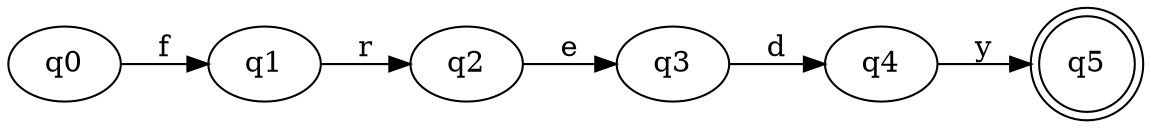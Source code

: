digraph G {
rankdir=LR;
q0 -> q1 [label="f"];
q1 -> q2 [label="r"];
q2 -> q3 [label="e"];
q3 -> q4 [label="d"];
q4 -> q5 [label="y"];
q5 [shape=doublecircle];
}